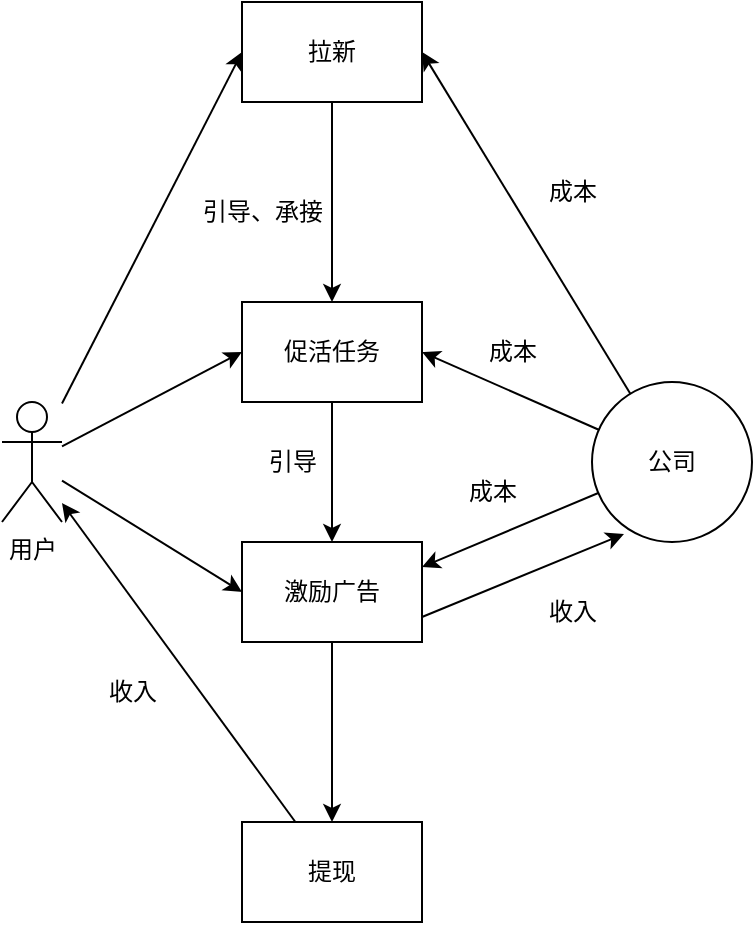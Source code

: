 <mxfile version="20.2.0" type="github">
  <diagram id="aKXpoWnLadXdCX4bPvJR" name="第 1 页">
    <mxGraphModel dx="1094" dy="756" grid="1" gridSize="10" guides="1" tooltips="1" connect="1" arrows="1" fold="1" page="1" pageScale="1" pageWidth="827" pageHeight="1169" math="0" shadow="0">
      <root>
        <mxCell id="0" />
        <mxCell id="1" parent="0" />
        <mxCell id="UGZXlupw-9iuZTmBvl_z-26" style="edgeStyle=none;rounded=0;orthogonalLoop=1;jettySize=auto;html=1;entryX=0;entryY=0.5;entryDx=0;entryDy=0;" parent="1" source="UGZXlupw-9iuZTmBvl_z-1" target="UGZXlupw-9iuZTmBvl_z-3" edge="1">
          <mxGeometry relative="1" as="geometry" />
        </mxCell>
        <mxCell id="UGZXlupw-9iuZTmBvl_z-27" style="edgeStyle=none;rounded=0;orthogonalLoop=1;jettySize=auto;html=1;entryX=0;entryY=0.5;entryDx=0;entryDy=0;" parent="1" source="UGZXlupw-9iuZTmBvl_z-1" target="UGZXlupw-9iuZTmBvl_z-4" edge="1">
          <mxGeometry relative="1" as="geometry" />
        </mxCell>
        <mxCell id="UGZXlupw-9iuZTmBvl_z-28" style="edgeStyle=none;rounded=0;orthogonalLoop=1;jettySize=auto;html=1;entryX=0;entryY=0.5;entryDx=0;entryDy=0;" parent="1" source="UGZXlupw-9iuZTmBvl_z-1" target="UGZXlupw-9iuZTmBvl_z-8" edge="1">
          <mxGeometry relative="1" as="geometry" />
        </mxCell>
        <mxCell id="UGZXlupw-9iuZTmBvl_z-1" value="用户" style="shape=umlActor;verticalLabelPosition=bottom;verticalAlign=top;html=1;outlineConnect=0;" parent="1" vertex="1">
          <mxGeometry x="226" y="340" width="30" height="60" as="geometry" />
        </mxCell>
        <mxCell id="UGZXlupw-9iuZTmBvl_z-5" value="" style="edgeStyle=orthogonalEdgeStyle;rounded=0;orthogonalLoop=1;jettySize=auto;html=1;" parent="1" source="UGZXlupw-9iuZTmBvl_z-3" target="UGZXlupw-9iuZTmBvl_z-4" edge="1">
          <mxGeometry relative="1" as="geometry" />
        </mxCell>
        <mxCell id="UGZXlupw-9iuZTmBvl_z-3" value="拉新" style="rounded=0;whiteSpace=wrap;html=1;" parent="1" vertex="1">
          <mxGeometry x="346" y="140" width="90" height="50" as="geometry" />
        </mxCell>
        <mxCell id="UGZXlupw-9iuZTmBvl_z-20" value="" style="edgeStyle=none;rounded=0;orthogonalLoop=1;jettySize=auto;html=1;" parent="1" source="UGZXlupw-9iuZTmBvl_z-4" target="UGZXlupw-9iuZTmBvl_z-8" edge="1">
          <mxGeometry relative="1" as="geometry" />
        </mxCell>
        <mxCell id="UGZXlupw-9iuZTmBvl_z-4" value="促活任务" style="rounded=0;whiteSpace=wrap;html=1;" parent="1" vertex="1">
          <mxGeometry x="346" y="290" width="90" height="50" as="geometry" />
        </mxCell>
        <mxCell id="UGZXlupw-9iuZTmBvl_z-22" style="edgeStyle=none;rounded=0;orthogonalLoop=1;jettySize=auto;html=1;" parent="1" source="UGZXlupw-9iuZTmBvl_z-6" target="UGZXlupw-9iuZTmBvl_z-1" edge="1">
          <mxGeometry relative="1" as="geometry">
            <mxPoint x="296" y="370" as="targetPoint" />
          </mxGeometry>
        </mxCell>
        <mxCell id="UGZXlupw-9iuZTmBvl_z-6" value="提现" style="rounded=0;whiteSpace=wrap;html=1;" parent="1" vertex="1">
          <mxGeometry x="346" y="550" width="90" height="50" as="geometry" />
        </mxCell>
        <mxCell id="UGZXlupw-9iuZTmBvl_z-18" style="edgeStyle=none;rounded=0;orthogonalLoop=1;jettySize=auto;html=1;entryX=0.2;entryY=0.95;entryDx=0;entryDy=0;exitX=1;exitY=0.75;exitDx=0;exitDy=0;entryPerimeter=0;" parent="1" source="UGZXlupw-9iuZTmBvl_z-8" target="UGZXlupw-9iuZTmBvl_z-10" edge="1">
          <mxGeometry relative="1" as="geometry" />
        </mxCell>
        <mxCell id="UGZXlupw-9iuZTmBvl_z-21" value="" style="edgeStyle=none;rounded=0;orthogonalLoop=1;jettySize=auto;html=1;" parent="1" source="UGZXlupw-9iuZTmBvl_z-8" target="UGZXlupw-9iuZTmBvl_z-6" edge="1">
          <mxGeometry relative="1" as="geometry" />
        </mxCell>
        <mxCell id="UGZXlupw-9iuZTmBvl_z-8" value="激励广告" style="rounded=0;whiteSpace=wrap;html=1;" parent="1" vertex="1">
          <mxGeometry x="346" y="410" width="90" height="50" as="geometry" />
        </mxCell>
        <mxCell id="UGZXlupw-9iuZTmBvl_z-12" style="rounded=0;orthogonalLoop=1;jettySize=auto;html=1;entryX=1;entryY=0.5;entryDx=0;entryDy=0;" parent="1" source="UGZXlupw-9iuZTmBvl_z-10" target="UGZXlupw-9iuZTmBvl_z-3" edge="1">
          <mxGeometry relative="1" as="geometry" />
        </mxCell>
        <mxCell id="UGZXlupw-9iuZTmBvl_z-14" style="edgeStyle=none;rounded=0;orthogonalLoop=1;jettySize=auto;html=1;entryX=1;entryY=0.5;entryDx=0;entryDy=0;" parent="1" source="UGZXlupw-9iuZTmBvl_z-10" target="UGZXlupw-9iuZTmBvl_z-4" edge="1">
          <mxGeometry relative="1" as="geometry" />
        </mxCell>
        <mxCell id="UGZXlupw-9iuZTmBvl_z-16" style="edgeStyle=none;rounded=0;orthogonalLoop=1;jettySize=auto;html=1;entryX=1;entryY=0.25;entryDx=0;entryDy=0;" parent="1" source="UGZXlupw-9iuZTmBvl_z-10" target="UGZXlupw-9iuZTmBvl_z-8" edge="1">
          <mxGeometry relative="1" as="geometry" />
        </mxCell>
        <mxCell id="UGZXlupw-9iuZTmBvl_z-10" value="公司" style="ellipse;whiteSpace=wrap;html=1;aspect=fixed;" parent="1" vertex="1">
          <mxGeometry x="521" y="330" width="80" height="80" as="geometry" />
        </mxCell>
        <mxCell id="UGZXlupw-9iuZTmBvl_z-11" value="引导、承接" style="text;html=1;align=center;verticalAlign=middle;resizable=0;points=[];autosize=1;strokeColor=none;fillColor=none;" parent="1" vertex="1">
          <mxGeometry x="316" y="230" width="80" height="30" as="geometry" />
        </mxCell>
        <mxCell id="UGZXlupw-9iuZTmBvl_z-13" value="成本" style="text;html=1;align=center;verticalAlign=middle;resizable=0;points=[];autosize=1;strokeColor=none;fillColor=none;" parent="1" vertex="1">
          <mxGeometry x="486" y="220" width="50" height="30" as="geometry" />
        </mxCell>
        <mxCell id="UGZXlupw-9iuZTmBvl_z-15" value="成本" style="text;html=1;align=center;verticalAlign=middle;resizable=0;points=[];autosize=1;strokeColor=none;fillColor=none;" parent="1" vertex="1">
          <mxGeometry x="456" y="300" width="50" height="30" as="geometry" />
        </mxCell>
        <mxCell id="UGZXlupw-9iuZTmBvl_z-17" value="成本" style="text;html=1;align=center;verticalAlign=middle;resizable=0;points=[];autosize=1;strokeColor=none;fillColor=none;" parent="1" vertex="1">
          <mxGeometry x="446" y="370" width="50" height="30" as="geometry" />
        </mxCell>
        <mxCell id="UGZXlupw-9iuZTmBvl_z-19" value="收入" style="text;html=1;align=center;verticalAlign=middle;resizable=0;points=[];autosize=1;strokeColor=none;fillColor=none;" parent="1" vertex="1">
          <mxGeometry x="486" y="430" width="50" height="30" as="geometry" />
        </mxCell>
        <mxCell id="UGZXlupw-9iuZTmBvl_z-23" value="收入" style="text;html=1;align=center;verticalAlign=middle;resizable=0;points=[];autosize=1;strokeColor=none;fillColor=none;" parent="1" vertex="1">
          <mxGeometry x="266" y="470" width="50" height="30" as="geometry" />
        </mxCell>
        <mxCell id="UGZXlupw-9iuZTmBvl_z-29" value="引导" style="text;html=1;align=center;verticalAlign=middle;resizable=0;points=[];autosize=1;strokeColor=none;fillColor=none;" parent="1" vertex="1">
          <mxGeometry x="346" y="355" width="50" height="30" as="geometry" />
        </mxCell>
      </root>
    </mxGraphModel>
  </diagram>
</mxfile>
